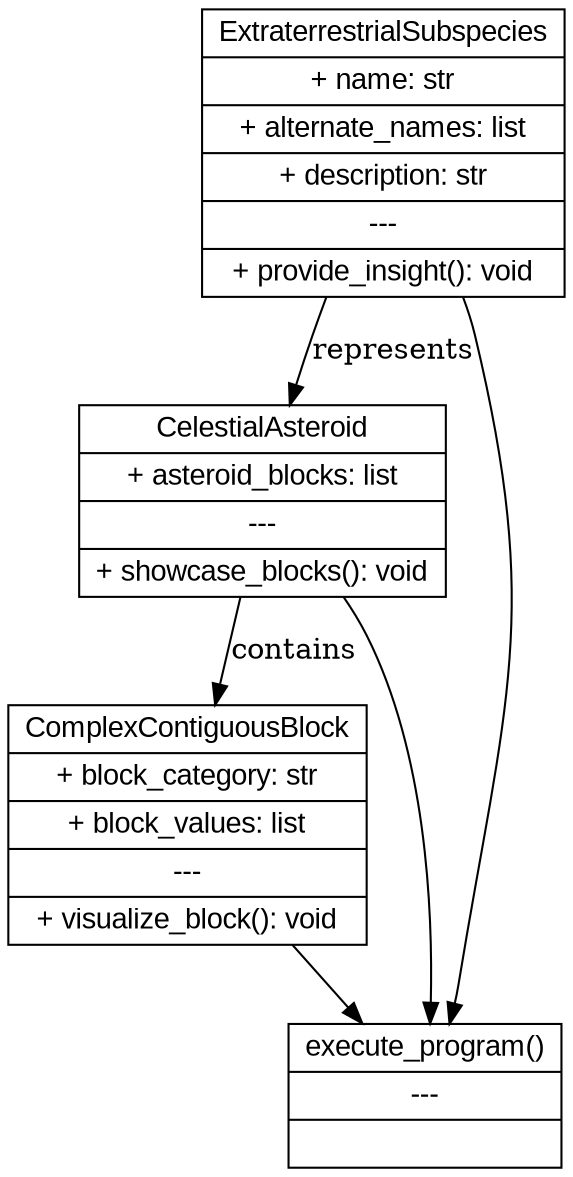 digraph Program10 {
    node [shape=record, fontname="Arial"];

    ExtraterrestrialSubspecies [label="{ExtraterrestrialSubspecies|+ name: str|+ alternate_names: list|+ description: str|---|+ provide_insight(): void}"];
    CelestialAsteroid [label="{CelestialAsteroid|+ asteroid_blocks: list|---|+ showcase_blocks(): void}"];
    ComplexContiguousBlock [label="{ComplexContiguousBlock|+ block_category: str|+ block_values: list|---|+ visualize_block(): void}"];

    ExtraterrestrialSubspecies -> CelestialAsteroid [label="represents"];
    CelestialAsteroid -> ComplexContiguousBlock [label="contains"];

    execute_program [label="{execute_program()|---|}"];

    ExtraterrestrialSubspecies -> execute_program;
    CelestialAsteroid -> execute_program;
    ComplexContiguousBlock -> execute_program;
}
